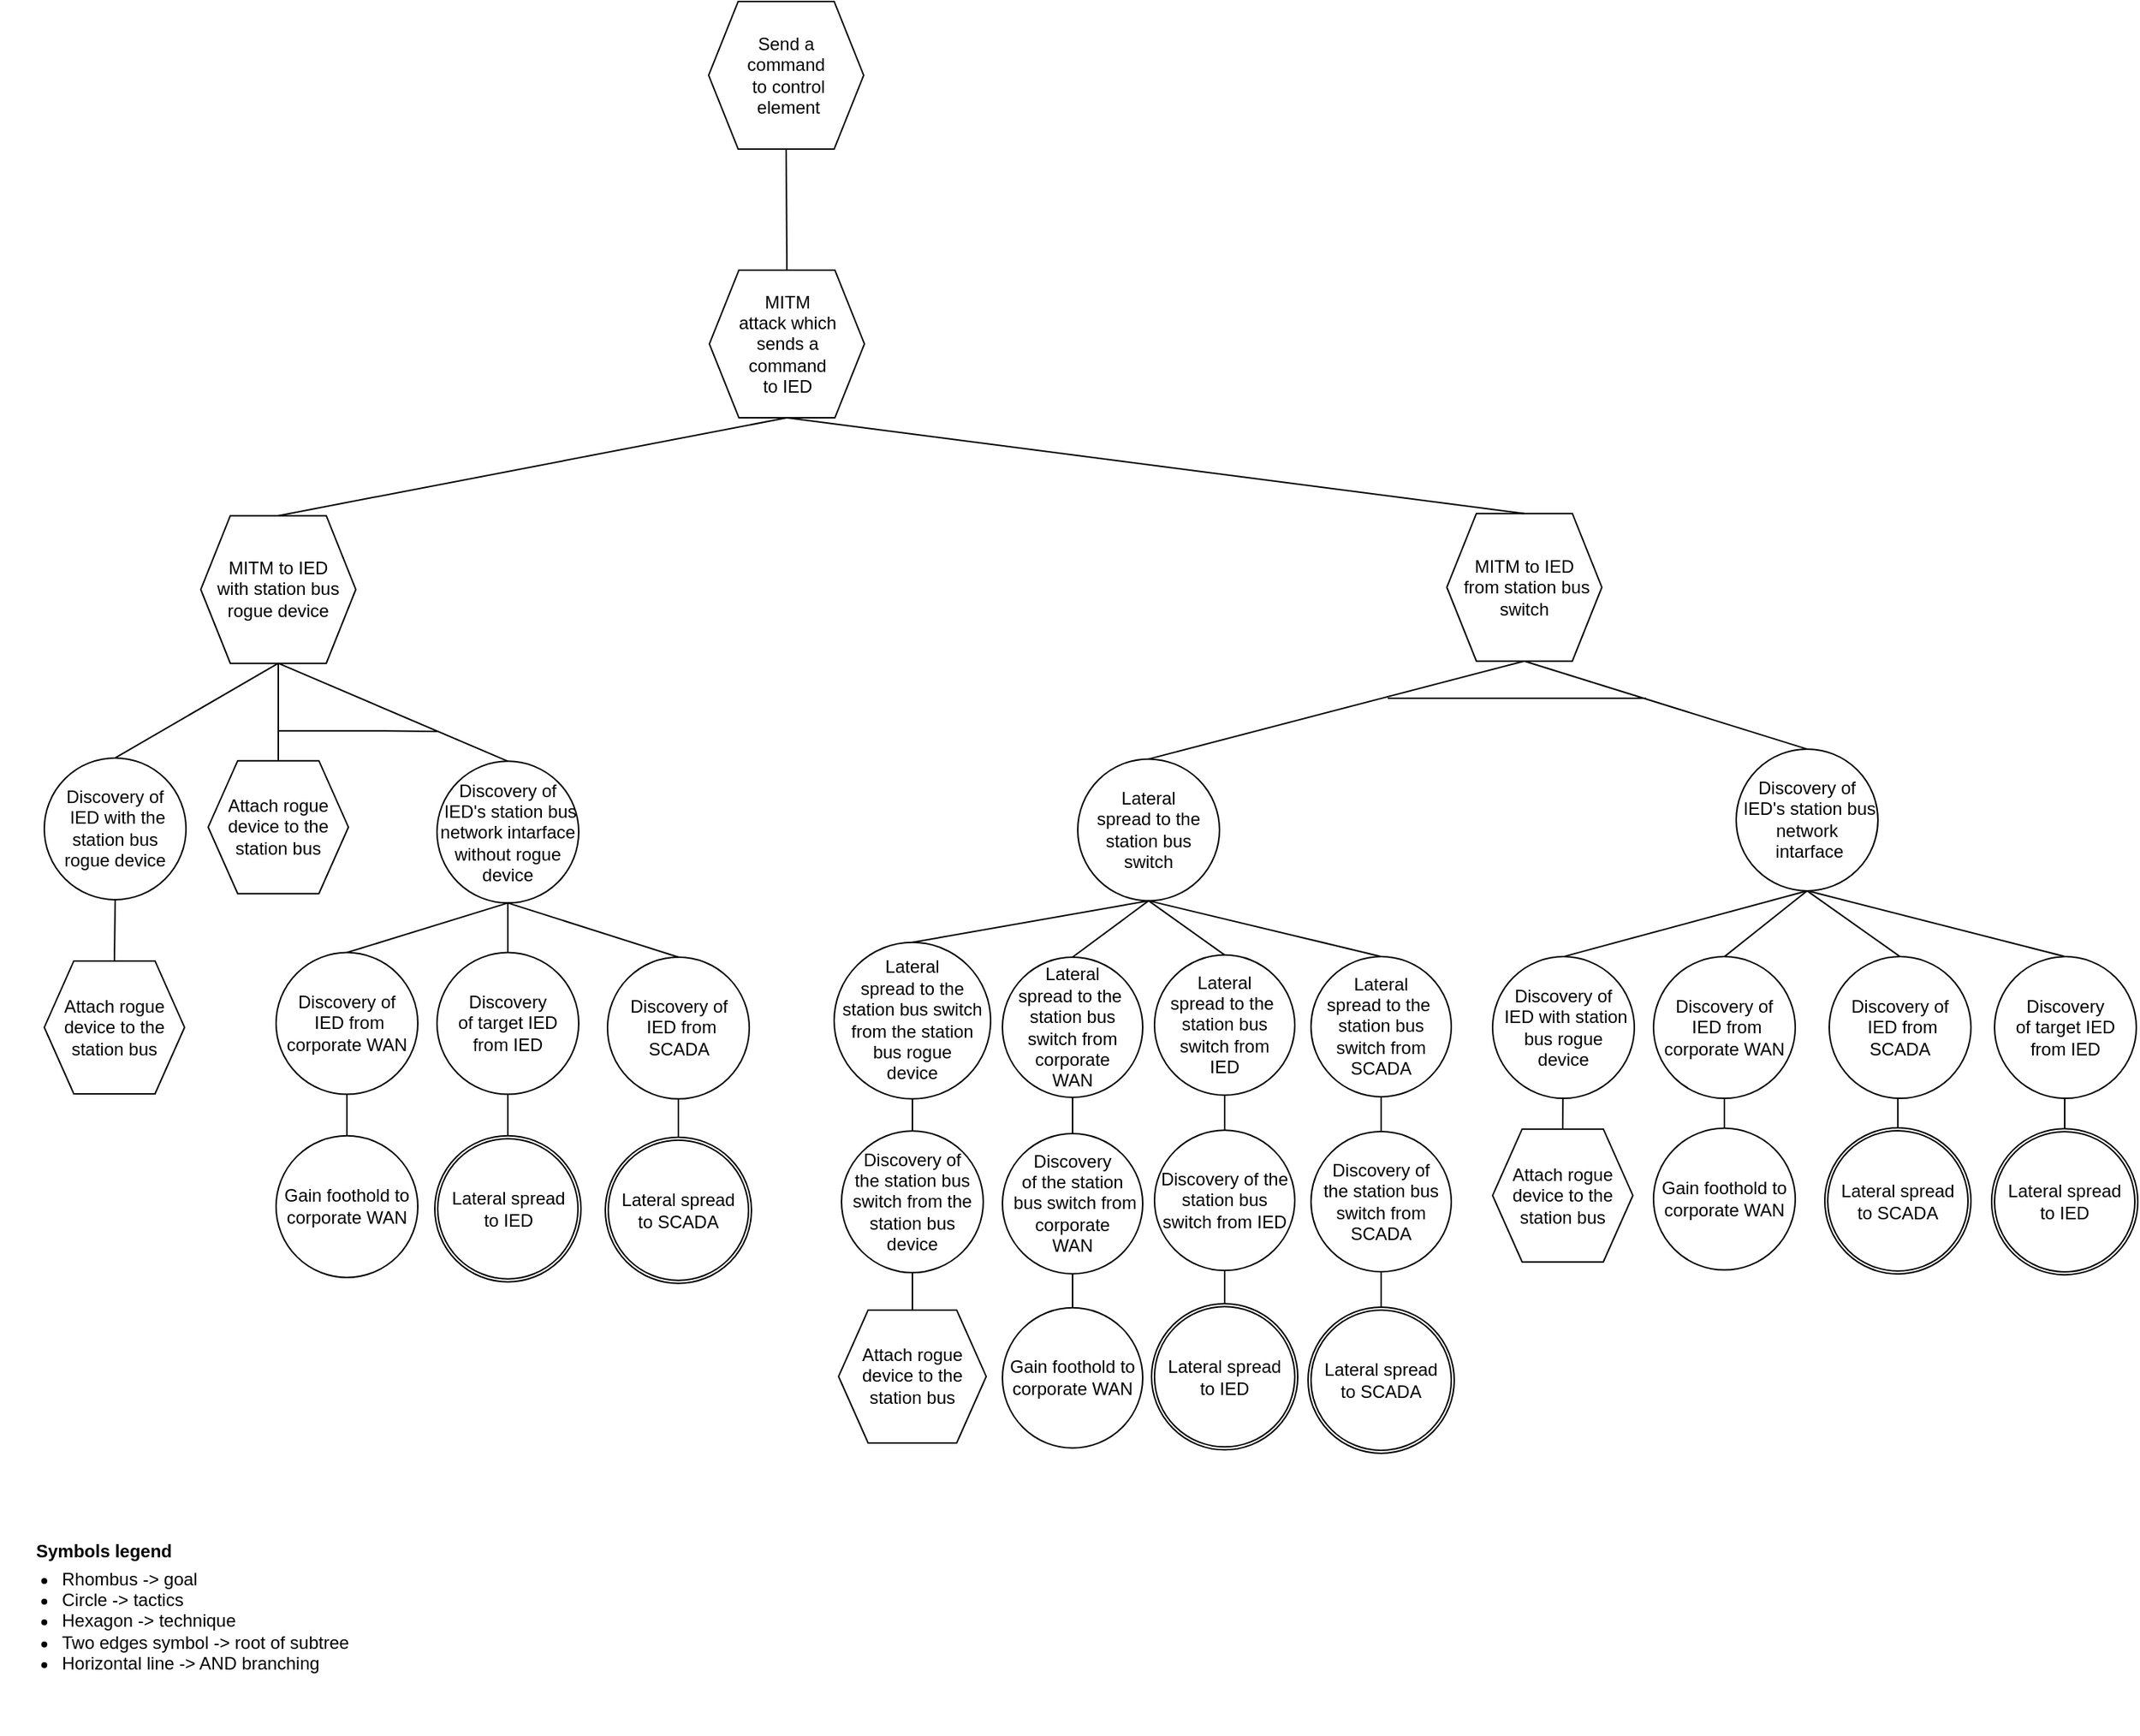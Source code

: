 <mxfile version="16.1.2" type="device"><diagram id="xbHYeiGO_CIbIeRIyyaW" name="Page-1"><mxGraphModel dx="572" dy="2005" grid="1" gridSize="10" guides="1" tooltips="1" connect="1" arrows="1" fold="1" page="1" pageScale="1" pageWidth="850" pageHeight="1100" math="0" shadow="0"><root><mxCell id="0"/><mxCell id="1" parent="0"/><mxCell id="wkG5_CU37ZLFnjXLYzD5-5" value="" style="endArrow=none;html=1;rounded=0;exitX=0.5;exitY=1;exitDx=0;exitDy=0;entryX=0.5;entryY=0;entryDx=0;entryDy=0;" parent="1" source="wkG5_CU37ZLFnjXLYzD5-9" target="KzS9lwkcn9Pzjavmn98X-4" edge="1"><mxGeometry width="50" height="50" relative="1" as="geometry"><mxPoint x="1821.5" y="276.64" as="sourcePoint"/><mxPoint x="1690.5" y="296.64" as="targetPoint"/></mxGeometry></mxCell><mxCell id="wkG5_CU37ZLFnjXLYzD5-7" value="&lt;span style=&quot;font-family: &amp;#34;helvetica&amp;#34;&quot;&gt;Send a&lt;/span&gt;&lt;br style=&quot;font-family: &amp;#34;helvetica&amp;#34;&quot;&gt;&lt;span style=&quot;font-family: &amp;#34;helvetica&amp;#34;&quot;&gt;command&lt;/span&gt;&lt;br style=&quot;font-family: &amp;#34;helvetica&amp;#34;&quot;&gt;&lt;span style=&quot;font-family: &amp;#34;helvetica&amp;#34;&quot;&gt;&amp;nbsp;to control&lt;/span&gt;&lt;br style=&quot;font-family: &amp;#34;helvetica&amp;#34;&quot;&gt;&lt;span style=&quot;font-family: &amp;#34;helvetica&amp;#34;&quot;&gt;&amp;nbsp;element&lt;/span&gt;" style="shape=hexagon;perimeter=hexagonPerimeter2;whiteSpace=wrap;html=1;fixedSize=1;" parent="1" vertex="1"><mxGeometry x="2150" y="-40" width="105" height="100" as="geometry"/></mxCell><mxCell id="wkG5_CU37ZLFnjXLYzD5-9" value="MITM &lt;br&gt;attack which &lt;br&gt;sends a&lt;br&gt;command &lt;br&gt;to&amp;nbsp;IED" style="shape=hexagon;perimeter=hexagonPerimeter2;whiteSpace=wrap;html=1;fixedSize=1;size=20;" parent="1" vertex="1"><mxGeometry x="2150.5" y="142.0" width="105" height="100" as="geometry"/></mxCell><mxCell id="V8C0B5NVFjW5Lf9UkWdh-18" value="Attach rogue device to the station bus" style="shape=hexagon;perimeter=hexagonPerimeter2;whiteSpace=wrap;html=1;fixedSize=1;" parent="1" vertex="1"><mxGeometry x="1700" y="609.97" width="95" height="90" as="geometry"/></mxCell><mxCell id="V8C0B5NVFjW5Lf9UkWdh-22" value="Discovery of&lt;br&gt;&amp;nbsp;IED with the station bus &lt;br&gt;rogue&amp;nbsp;device" style="ellipse;whiteSpace=wrap;html=1;aspect=fixed;" parent="1" vertex="1"><mxGeometry x="1700" y="472.44" width="96" height="96" as="geometry"/></mxCell><mxCell id="V8C0B5NVFjW5Lf9UkWdh-23" value="" style="endArrow=none;html=1;rounded=0;exitX=0.5;exitY=1;exitDx=0;exitDy=0;entryX=0.5;entryY=0;entryDx=0;entryDy=0;" parent="1" source="V8C0B5NVFjW5Lf9UkWdh-22" target="V8C0B5NVFjW5Lf9UkWdh-18" edge="1"><mxGeometry width="50" height="50" relative="1" as="geometry"><mxPoint x="1624.25" y="577.39" as="sourcePoint"/><mxPoint x="1685" y="586.26" as="targetPoint"/></mxGeometry></mxCell><mxCell id="bEJFuDlQNXt1hYEAEaOi-8" value="Lateral&lt;br&gt;&amp;nbsp;spread to the&amp;nbsp;&lt;br&gt;station bus switch" style="ellipse;whiteSpace=wrap;html=1;aspect=fixed;" parent="1" vertex="1"><mxGeometry x="2400" y="473.2" width="96" height="96" as="geometry"/></mxCell><mxCell id="9iFnNI97IlmnQAC0Ux_E-1" value="" style="endArrow=none;html=1;rounded=0;exitX=0.5;exitY=0;exitDx=0;exitDy=0;entryX=0.5;entryY=1;entryDx=0;entryDy=0;" parent="1" source="wkG5_CU37ZLFnjXLYzD5-9" target="wkG5_CU37ZLFnjXLYzD5-7" edge="1"><mxGeometry width="50" height="50" relative="1" as="geometry"><mxPoint x="497" y="170" as="sourcePoint"/><mxPoint x="613.5" y="90" as="targetPoint"/><Array as="points"/></mxGeometry></mxCell><mxCell id="NPNvdxEJwyz0m5mtI8Ka-22" value="Gain foothold to corporate WAN" style="ellipse;whiteSpace=wrap;html=1;aspect=fixed;" parent="1" vertex="1"><mxGeometry x="2790" y="723.31" width="96" height="96" as="geometry"/></mxCell><mxCell id="NPNvdxEJwyz0m5mtI8Ka-26" value="" style="endArrow=none;html=1;rounded=0;exitX=0.5;exitY=0;exitDx=0;exitDy=0;entryX=0.5;entryY=1;entryDx=0;entryDy=0;" parent="1" source="KzS9lwkcn9Pzjavmn98X-10" target="NPNvdxEJwyz0m5mtI8Ka-28" edge="1"><mxGeometry width="50" height="50" relative="1" as="geometry"><mxPoint x="2776.5" y="604.68" as="sourcePoint"/><mxPoint x="2835" y="569.68" as="targetPoint"/><Array as="points"/></mxGeometry></mxCell><mxCell id="NPNvdxEJwyz0m5mtI8Ka-28" value="Discovery of&lt;br&gt;&amp;nbsp;IED's station bus network&lt;br&gt;&amp;nbsp;intarface" style="ellipse;whiteSpace=wrap;html=1;aspect=fixed;" parent="1" vertex="1"><mxGeometry x="2846" y="466.46" width="96" height="96" as="geometry"/></mxCell><mxCell id="NPNvdxEJwyz0m5mtI8Ka-32" value="" style="endArrow=none;html=1;rounded=0;exitX=0.5;exitY=1;exitDx=0;exitDy=0;entryX=0.5;entryY=0;entryDx=0;entryDy=0;" parent="1" source="KzS9lwkcn9Pzjavmn98X-2" target="NPNvdxEJwyz0m5mtI8Ka-28" edge="1"><mxGeometry width="50" height="50" relative="1" as="geometry"><mxPoint x="3094" y="448.52" as="sourcePoint"/><mxPoint x="2893" y="501.52" as="targetPoint"/></mxGeometry></mxCell><mxCell id="KzS9lwkcn9Pzjavmn98X-2" value="MITM to IED&lt;br&gt;&amp;nbsp;from station bus &lt;br&gt;switch" style="shape=hexagon;perimeter=hexagonPerimeter2;whiteSpace=wrap;html=1;fixedSize=1;" parent="1" vertex="1"><mxGeometry x="2650" y="306.86" width="105" height="100" as="geometry"/></mxCell><mxCell id="KzS9lwkcn9Pzjavmn98X-3" value="" style="endArrow=none;html=1;rounded=0;entryX=0.5;entryY=0;entryDx=0;entryDy=0;exitX=0.5;exitY=1;exitDx=0;exitDy=0;" parent="1" source="wkG5_CU37ZLFnjXLYzD5-9" target="KzS9lwkcn9Pzjavmn98X-2" edge="1"><mxGeometry width="50" height="50" relative="1" as="geometry"><mxPoint x="2123" y="285.07" as="sourcePoint"/><mxPoint x="2020.5" y="399.69" as="targetPoint"/></mxGeometry></mxCell><mxCell id="KzS9lwkcn9Pzjavmn98X-4" value="MITM to IED &lt;br&gt;with station bus &lt;br&gt;rogue device" style="shape=hexagon;perimeter=hexagonPerimeter2;whiteSpace=wrap;html=1;fixedSize=1;" parent="1" vertex="1"><mxGeometry x="1806" y="308.33" width="105" height="100" as="geometry"/></mxCell><mxCell id="KzS9lwkcn9Pzjavmn98X-6" value="" style="endArrow=none;html=1;rounded=0;exitX=0.5;exitY=1;exitDx=0;exitDy=0;entryX=0.5;entryY=0;entryDx=0;entryDy=0;" parent="1" source="KzS9lwkcn9Pzjavmn98X-4" target="V8C0B5NVFjW5Lf9UkWdh-22" edge="1"><mxGeometry width="50" height="50" relative="1" as="geometry"><mxPoint x="1564.5" y="471.25" as="sourcePoint"/><mxPoint x="1564.415" y="503.504" as="targetPoint"/></mxGeometry></mxCell><mxCell id="KzS9lwkcn9Pzjavmn98X-7" value="Discovery of&lt;br&gt;&amp;nbsp;IED with station bus rogue &lt;br&gt;device" style="ellipse;whiteSpace=wrap;html=1;aspect=fixed;" parent="1" vertex="1"><mxGeometry x="2681" y="607.06" width="96" height="96" as="geometry"/></mxCell><mxCell id="KzS9lwkcn9Pzjavmn98X-9" value="" style="endArrow=none;html=1;rounded=0;entryX=0.5;entryY=1;entryDx=0;entryDy=0;exitX=0.5;exitY=0;exitDx=0;exitDy=0;" parent="1" source="KzS9lwkcn9Pzjavmn98X-7" target="NPNvdxEJwyz0m5mtI8Ka-28" edge="1"><mxGeometry width="50" height="50" relative="1" as="geometry"><mxPoint x="2776.292" y="621.546" as="sourcePoint"/><mxPoint x="2834.5" y="559.68" as="targetPoint"/><Array as="points"/></mxGeometry></mxCell><mxCell id="KzS9lwkcn9Pzjavmn98X-10" value="Discovery of&lt;br&gt;&amp;nbsp;IED from corporate WAN" style="ellipse;whiteSpace=wrap;html=1;aspect=fixed;" parent="1" vertex="1"><mxGeometry x="2790" y="607.06" width="96" height="96" as="geometry"/></mxCell><mxCell id="KzS9lwkcn9Pzjavmn98X-11" value="" style="endArrow=none;html=1;rounded=0;exitX=0.5;exitY=0;exitDx=0;exitDy=0;" parent="1" source="NPNvdxEJwyz0m5mtI8Ka-22" target="KzS9lwkcn9Pzjavmn98X-10" edge="1"><mxGeometry width="50" height="50" relative="1" as="geometry"><mxPoint x="3130" y="746.31" as="sourcePoint"/><mxPoint x="3130" y="710.56" as="targetPoint"/><Array as="points"/></mxGeometry></mxCell><mxCell id="KzS9lwkcn9Pzjavmn98X-12" value="Attach rogue device to the station bus" style="shape=hexagon;perimeter=hexagonPerimeter2;whiteSpace=wrap;html=1;fixedSize=1;" parent="1" vertex="1"><mxGeometry x="2681" y="723.85" width="95" height="90" as="geometry"/></mxCell><mxCell id="KzS9lwkcn9Pzjavmn98X-13" value="" style="endArrow=none;html=1;rounded=0;entryX=0.5;entryY=0;entryDx=0;entryDy=0;" parent="1" source="KzS9lwkcn9Pzjavmn98X-7" target="KzS9lwkcn9Pzjavmn98X-12" edge="1"><mxGeometry width="50" height="50" relative="1" as="geometry"><mxPoint x="2728" y="699.85" as="sourcePoint"/><mxPoint x="2680" y="721.72" as="targetPoint"/></mxGeometry></mxCell><mxCell id="KzS9lwkcn9Pzjavmn98X-15" value="Discovery of&lt;br&gt;&amp;nbsp;IED from SCADA" style="ellipse;whiteSpace=wrap;html=1;aspect=fixed;" parent="1" vertex="1"><mxGeometry x="2909" y="607.06" width="96" height="96" as="geometry"/></mxCell><mxCell id="KzS9lwkcn9Pzjavmn98X-17" value="" style="endArrow=none;html=1;rounded=0;exitX=0.5;exitY=0;exitDx=0;exitDy=0;entryX=0.5;entryY=1;entryDx=0;entryDy=0;" parent="1" source="KzS9lwkcn9Pzjavmn98X-15" target="NPNvdxEJwyz0m5mtI8Ka-28" edge="1"><mxGeometry width="50" height="50" relative="1" as="geometry"><mxPoint x="2720.5" y="620.81" as="sourcePoint"/><mxPoint x="2776" y="559.68" as="targetPoint"/><Array as="points"/></mxGeometry></mxCell><mxCell id="KzS9lwkcn9Pzjavmn98X-30" value="" style="endArrow=none;html=1;rounded=0;entryX=0.5;entryY=0;entryDx=0;entryDy=0;exitX=0.5;exitY=1;exitDx=0;exitDy=0;" parent="1" source="KzS9lwkcn9Pzjavmn98X-2" target="bEJFuDlQNXt1hYEAEaOi-8" edge="1"><mxGeometry width="50" height="50" relative="1" as="geometry"><mxPoint x="2433.5" y="307.24" as="sourcePoint"/><mxPoint x="2787" y="458.99" as="targetPoint"/></mxGeometry></mxCell><mxCell id="LZbwzX13tQkmF7auQUtu-48" value="Discovery&lt;br&gt;of target IED from IED" style="ellipse;whiteSpace=wrap;html=1;aspect=fixed;" parent="1" vertex="1"><mxGeometry x="3021" y="607.06" width="96" height="96" as="geometry"/></mxCell><mxCell id="LZbwzX13tQkmF7auQUtu-49" value="" style="endArrow=none;html=1;rounded=0;exitX=0.5;exitY=0;exitDx=0;exitDy=0;" parent="1" source="LZbwzX13tQkmF7auQUtu-48" edge="1"><mxGeometry width="50" height="50" relative="1" as="geometry"><mxPoint x="2973" y="617.06" as="sourcePoint"/><mxPoint x="2896" y="562.87" as="targetPoint"/><Array as="points"/></mxGeometry></mxCell><mxCell id="ztV4Gmg8IP8V2Pzz6eEl-93" value="Gain foothold to corporate WAN" style="ellipse;whiteSpace=wrap;html=1;aspect=fixed;" parent="1" vertex="1"><mxGeometry x="2349" y="844.89" width="95" height="95" as="geometry"/></mxCell><mxCell id="ztV4Gmg8IP8V2Pzz6eEl-94" value="" style="endArrow=none;html=1;rounded=0;entryX=0.5;entryY=1;entryDx=0;entryDy=0;" parent="1" source="ztV4Gmg8IP8V2Pzz6eEl-93" target="ztV4Gmg8IP8V2Pzz6eEl-95" edge="1"><mxGeometry width="50" height="50" relative="1" as="geometry"><mxPoint x="2349.25" y="847.52" as="sourcePoint"/><mxPoint x="2369.25" y="827.52" as="targetPoint"/><Array as="points"/></mxGeometry></mxCell><mxCell id="ztV4Gmg8IP8V2Pzz6eEl-95" value="Discovery&lt;br&gt;of the station&lt;br&gt;&amp;nbsp;bus switch from corporate&lt;br&gt;WAN" style="ellipse;whiteSpace=wrap;html=1;aspect=fixed;" parent="1" vertex="1"><mxGeometry x="2349" y="726.89" width="95" height="95" as="geometry"/></mxCell><mxCell id="ztV4Gmg8IP8V2Pzz6eEl-96" value="Lateral &lt;br&gt;spread to the&amp;nbsp;&lt;br&gt;station bus switch from corporate &lt;br&gt;WAN" style="ellipse;whiteSpace=wrap;html=1;aspect=fixed;" parent="1" vertex="1"><mxGeometry x="2349" y="607.39" width="95" height="95" as="geometry"/></mxCell><mxCell id="ztV4Gmg8IP8V2Pzz6eEl-97" value="" style="endArrow=none;html=1;rounded=0;entryX=0.5;entryY=0;entryDx=0;entryDy=0;exitX=0.5;exitY=1;exitDx=0;exitDy=0;" parent="1" source="bEJFuDlQNXt1hYEAEaOi-8" target="ztV4Gmg8IP8V2Pzz6eEl-96" edge="1"><mxGeometry width="50" height="50" relative="1" as="geometry"><mxPoint x="2538.5" y="569.58" as="sourcePoint"/><mxPoint x="2346.62" y="627.65" as="targetPoint"/></mxGeometry></mxCell><mxCell id="ztV4Gmg8IP8V2Pzz6eEl-98" value="" style="endArrow=none;html=1;rounded=0;entryX=0.5;entryY=0;entryDx=0;entryDy=0;exitX=0.5;exitY=1;exitDx=0;exitDy=0;" parent="1" source="ztV4Gmg8IP8V2Pzz6eEl-96" target="ztV4Gmg8IP8V2Pzz6eEl-95" edge="1"><mxGeometry width="50" height="50" relative="1" as="geometry"><mxPoint x="2432.75" y="706.52" as="sourcePoint"/><mxPoint x="2395.75" y="716.52" as="targetPoint"/></mxGeometry></mxCell><mxCell id="ztV4Gmg8IP8V2Pzz6eEl-101" value="Discovery of the station bus switch from IED" style="ellipse;whiteSpace=wrap;html=1;aspect=fixed;" parent="1" vertex="1"><mxGeometry x="2452" y="724.64" width="95" height="95" as="geometry"/></mxCell><mxCell id="ztV4Gmg8IP8V2Pzz6eEl-102" value="Lateral &lt;br&gt;spread to the&amp;nbsp;&lt;br&gt;station bus switch from &lt;br&gt;IED" style="ellipse;whiteSpace=wrap;html=1;aspect=fixed;" parent="1" vertex="1"><mxGeometry x="2452" y="605.93" width="95" height="95" as="geometry"/></mxCell><mxCell id="ztV4Gmg8IP8V2Pzz6eEl-103" value="" style="endArrow=none;html=1;rounded=0;entryX=0.5;entryY=0;entryDx=0;entryDy=0;exitX=0.5;exitY=1;exitDx=0;exitDy=0;" parent="1" source="ztV4Gmg8IP8V2Pzz6eEl-102" target="ztV4Gmg8IP8V2Pzz6eEl-101" edge="1"><mxGeometry width="50" height="50" relative="1" as="geometry"><mxPoint x="2514.75" y="716.03" as="sourcePoint"/><mxPoint x="2477.75" y="726.03" as="targetPoint"/></mxGeometry></mxCell><mxCell id="ztV4Gmg8IP8V2Pzz6eEl-104" value="" style="endArrow=none;html=1;rounded=0;entryX=0.5;entryY=0;entryDx=0;entryDy=0;exitX=0.5;exitY=1;exitDx=0;exitDy=0;" parent="1" source="bEJFuDlQNXt1hYEAEaOi-8" target="ztV4Gmg8IP8V2Pzz6eEl-102" edge="1"><mxGeometry width="50" height="50" relative="1" as="geometry"><mxPoint x="2499.5" y="569.2" as="sourcePoint"/><mxPoint x="2330.75" y="634.74" as="targetPoint"/></mxGeometry></mxCell><mxCell id="ztV4Gmg8IP8V2Pzz6eEl-105" value="" style="endArrow=none;html=1;rounded=0;entryX=0.5;entryY=0;entryDx=0;entryDy=0;exitX=0.5;exitY=1;exitDx=0;exitDy=0;" parent="1" source="bEJFuDlQNXt1hYEAEaOi-8" target="ztV4Gmg8IP8V2Pzz6eEl-106" edge="1"><mxGeometry width="50" height="50" relative="1" as="geometry"><mxPoint x="2501" y="569.1" as="sourcePoint"/><mxPoint x="2705.37" y="633.19" as="targetPoint"/></mxGeometry></mxCell><mxCell id="ztV4Gmg8IP8V2Pzz6eEl-106" value="Lateral &lt;br&gt;spread to the&amp;nbsp;&lt;br&gt;station bus switch from &lt;br&gt;SCADA" style="ellipse;whiteSpace=wrap;html=1;aspect=fixed;" parent="1" vertex="1"><mxGeometry x="2558" y="606.98" width="95" height="95" as="geometry"/></mxCell><mxCell id="ztV4Gmg8IP8V2Pzz6eEl-109" value="" style="endArrow=none;html=1;rounded=0;exitX=0.5;exitY=1;exitDx=0;exitDy=0;entryX=0.5;entryY=0;entryDx=0;entryDy=0;" parent="1" source="ztV4Gmg8IP8V2Pzz6eEl-101" target="FgqPKY3t9ZENN2GZptcD-8" edge="1"><mxGeometry width="50" height="50" relative="1" as="geometry"><mxPoint x="2528.5" y="826.55" as="sourcePoint"/><mxPoint x="2455" y="840" as="targetPoint"/></mxGeometry></mxCell><mxCell id="ztV4Gmg8IP8V2Pzz6eEl-113" value="Discovery of &lt;br&gt;the station bus switch from SCADA" style="ellipse;whiteSpace=wrap;html=1;aspect=fixed;" parent="1" vertex="1"><mxGeometry x="2558" y="725.54" width="95" height="95" as="geometry"/></mxCell><mxCell id="ztV4Gmg8IP8V2Pzz6eEl-114" value="" style="endArrow=none;html=1;rounded=0;entryX=0.5;entryY=0;entryDx=0;entryDy=0;exitX=0.5;exitY=1;exitDx=0;exitDy=0;" parent="1" source="ztV4Gmg8IP8V2Pzz6eEl-106" target="ztV4Gmg8IP8V2Pzz6eEl-113" edge="1"><mxGeometry width="50" height="50" relative="1" as="geometry"><mxPoint x="2559.87" y="712.39" as="sourcePoint"/><mxPoint x="2559.12" y="729.52" as="targetPoint"/></mxGeometry></mxCell><mxCell id="ztV4Gmg8IP8V2Pzz6eEl-117" value="" style="endArrow=none;html=1;rounded=0;exitX=0.5;exitY=1;exitDx=0;exitDy=0;entryX=0.5;entryY=0;entryDx=0;entryDy=0;" parent="1" source="ztV4Gmg8IP8V2Pzz6eEl-113" edge="1"><mxGeometry width="50" height="50" relative="1" as="geometry"><mxPoint x="2569.87" y="722.39" as="sourcePoint"/><mxPoint x="2605.5" y="851.2" as="targetPoint"/></mxGeometry></mxCell><mxCell id="00nfRY8DxhJ256CuTIh4-1" value="" style="endArrow=none;html=1;rounded=0;" parent="1" edge="1"><mxGeometry width="50" height="50" relative="1" as="geometry"><mxPoint x="2610" y="432" as="sourcePoint"/><mxPoint x="2785" y="432" as="targetPoint"/><Array as="points"/></mxGeometry></mxCell><mxCell id="izgNTKxNklORaDZDVBT7-1" value="Gain foothold to corporate WAN" style="ellipse;whiteSpace=wrap;html=1;aspect=fixed;" parent="1" vertex="1"><mxGeometry x="1857" y="728.36" width="96" height="96" as="geometry"/></mxCell><mxCell id="izgNTKxNklORaDZDVBT7-2" value="" style="endArrow=none;html=1;rounded=0;exitX=0.5;exitY=0;exitDx=0;exitDy=0;entryX=0.5;entryY=1;entryDx=0;entryDy=0;" parent="1" source="izgNTKxNklORaDZDVBT7-5" target="izgNTKxNklORaDZDVBT7-3" edge="1"><mxGeometry width="50" height="50" relative="1" as="geometry"><mxPoint x="1896" y="661.08" as="sourcePoint"/><mxPoint x="1954.5" y="626.08" as="targetPoint"/><Array as="points"/></mxGeometry></mxCell><mxCell id="izgNTKxNklORaDZDVBT7-3" value="Discovery of&lt;br&gt;&amp;nbsp;IED's station bus network intarface without rogue device" style="ellipse;whiteSpace=wrap;html=1;aspect=fixed;" parent="1" vertex="1"><mxGeometry x="1966" y="474.67" width="96" height="96" as="geometry"/></mxCell><mxCell id="izgNTKxNklORaDZDVBT7-4" value="" style="endArrow=none;html=1;rounded=0;exitX=0.5;exitY=1;exitDx=0;exitDy=0;entryX=0.5;entryY=0;entryDx=0;entryDy=0;" parent="1" source="KzS9lwkcn9Pzjavmn98X-4" target="izgNTKxNklORaDZDVBT7-3" edge="1"><mxGeometry width="50" height="50" relative="1" as="geometry"><mxPoint x="1823.5" y="505.09" as="sourcePoint"/><mxPoint x="2008" y="561.09" as="targetPoint"/></mxGeometry></mxCell><mxCell id="izgNTKxNklORaDZDVBT7-5" value="Discovery of&lt;br&gt;&amp;nbsp;IED from corporate WAN" style="ellipse;whiteSpace=wrap;html=1;aspect=fixed;" parent="1" vertex="1"><mxGeometry x="1857" y="604.29" width="96" height="96" as="geometry"/></mxCell><mxCell id="izgNTKxNklORaDZDVBT7-6" value="" style="endArrow=none;html=1;rounded=0;exitX=0.5;exitY=0;exitDx=0;exitDy=0;entryX=0.5;entryY=1;entryDx=0;entryDy=0;" parent="1" source="izgNTKxNklORaDZDVBT7-16" target="izgNTKxNklORaDZDVBT7-3" edge="1"><mxGeometry width="50" height="50" relative="1" as="geometry"><mxPoint x="2005.5" y="734.37" as="sourcePoint"/><mxPoint x="2005.5" y="714.12" as="targetPoint"/><Array as="points"/></mxGeometry></mxCell><mxCell id="izgNTKxNklORaDZDVBT7-8" value="Discovery of&lt;br&gt;&amp;nbsp;IED from SCADA" style="ellipse;whiteSpace=wrap;html=1;aspect=fixed;" parent="1" vertex="1"><mxGeometry x="2081.5" y="607.4" width="96" height="96" as="geometry"/></mxCell><mxCell id="izgNTKxNklORaDZDVBT7-9" value="" style="endArrow=none;html=1;rounded=0;exitX=0.5;exitY=0;exitDx=0;exitDy=0;entryX=0.5;entryY=1;entryDx=0;entryDy=0;" parent="1" source="izgNTKxNklORaDZDVBT7-8" target="izgNTKxNklORaDZDVBT7-3" edge="1"><mxGeometry width="50" height="50" relative="1" as="geometry"><mxPoint x="1808" y="670.96" as="sourcePoint"/><mxPoint x="1925.5" y="685.21" as="targetPoint"/><Array as="points"/></mxGeometry></mxCell><mxCell id="izgNTKxNklORaDZDVBT7-10" value="Attach rogue device to the station bus" style="shape=hexagon;perimeter=hexagonPerimeter2;whiteSpace=wrap;html=1;fixedSize=1;" parent="1" vertex="1"><mxGeometry x="1811" y="474.35" width="95" height="90" as="geometry"/></mxCell><mxCell id="izgNTKxNklORaDZDVBT7-11" value="" style="endArrow=none;html=1;rounded=0;entryX=0.5;entryY=0;entryDx=0;entryDy=0;exitX=0.5;exitY=1;exitDx=0;exitDy=0;" parent="1" source="KzS9lwkcn9Pzjavmn98X-4" target="izgNTKxNklORaDZDVBT7-10" edge="1"><mxGeometry width="50" height="50" relative="1" as="geometry"><mxPoint x="1823.5" y="505.09" as="sourcePoint"/><mxPoint x="1844" y="606.08" as="targetPoint"/></mxGeometry></mxCell><mxCell id="izgNTKxNklORaDZDVBT7-12" value="" style="endArrow=none;html=1;rounded=0;" parent="1" edge="1"><mxGeometry width="50" height="50" relative="1" as="geometry"><mxPoint x="1858" y="454.15" as="sourcePoint"/><mxPoint x="1967" y="454.47" as="targetPoint"/><Array as="points"><mxPoint x="1931" y="454.15"/></Array></mxGeometry></mxCell><mxCell id="izgNTKxNklORaDZDVBT7-13" value="" style="endArrow=none;html=1;rounded=0;" parent="1" source="FgqPKY3t9ZENN2GZptcD-5" target="izgNTKxNklORaDZDVBT7-8" edge="1"><mxGeometry width="50" height="50" relative="1" as="geometry"><mxPoint x="2090" y="735.88" as="sourcePoint"/><mxPoint x="2139.5" y="833.65" as="targetPoint"/><Array as="points"/></mxGeometry></mxCell><mxCell id="izgNTKxNklORaDZDVBT7-16" value="Discovery&lt;br&gt;of target IED from IED" style="ellipse;whiteSpace=wrap;html=1;aspect=fixed;" parent="1" vertex="1"><mxGeometry x="1966" y="604.29" width="96" height="96" as="geometry"/></mxCell><mxCell id="izgNTKxNklORaDZDVBT7-17" value="" style="endArrow=none;html=1;rounded=0;exitX=0.5;exitY=1;exitDx=0;exitDy=0;entryX=0.5;entryY=0;entryDx=0;entryDy=0;" parent="1" source="izgNTKxNklORaDZDVBT7-5" target="izgNTKxNklORaDZDVBT7-1" edge="1"><mxGeometry width="50" height="50" relative="1" as="geometry"><mxPoint x="2065" y="712.13" as="sourcePoint"/><mxPoint x="2065" y="753.5" as="targetPoint"/></mxGeometry></mxCell><mxCell id="v7n588W779BbQ724P9YE-1" value="&lt;font style=&quot;font-size: 12px&quot;&gt;Symbols legend&lt;/font&gt;" style="text;strokeColor=none;fillColor=none;html=1;fontSize=24;fontStyle=1;verticalAlign=middle;align=center;" parent="1" vertex="1"><mxGeometry x="1690" y="986.0" width="100" height="40" as="geometry"/></mxCell><mxCell id="v7n588W779BbQ724P9YE-2" value="&lt;ul&gt;&lt;li&gt;&lt;span&gt;Rhombus -&amp;gt; goal&lt;/span&gt;&lt;/li&gt;&lt;li&gt;&lt;span&gt;Circle -&amp;gt; tactics&lt;/span&gt;&lt;br&gt;&lt;/li&gt;&lt;li&gt;Hexagon -&amp;gt; technique&lt;/li&gt;&lt;li&gt;Two edges symbol -&amp;gt; root of subtree&lt;/li&gt;&lt;li&gt;Horizontal line -&amp;gt; AND branching&lt;/li&gt;&lt;/ul&gt;" style="text;strokeColor=none;fillColor=none;html=1;whiteSpace=wrap;verticalAlign=middle;overflow=hidden;fontSize=12;" parent="1" vertex="1"><mxGeometry x="1670" y="980" width="256" height="154" as="geometry"/></mxCell><mxCell id="FgqPKY3t9ZENN2GZptcD-1" value="" style="endArrow=none;html=1;rounded=0;startArrow=none;" parent="1" target="FgqPKY3t9ZENN2GZptcD-3" edge="1"><mxGeometry width="50" height="50" relative="1" as="geometry"><mxPoint x="2014" y="700.29" as="sourcePoint"/><mxPoint x="2014" y="727.79" as="targetPoint"/><Array as="points"/></mxGeometry></mxCell><mxCell id="FgqPKY3t9ZENN2GZptcD-2" value="" style="ellipse;whiteSpace=wrap;html=1;aspect=fixed;" parent="1" vertex="1"><mxGeometry x="1964.5" y="728.36" width="99" height="99" as="geometry"/></mxCell><mxCell id="FgqPKY3t9ZENN2GZptcD-3" value="Lateral spread&lt;br&gt;to IED" style="ellipse;whiteSpace=wrap;html=1;aspect=fixed;" parent="1" vertex="1"><mxGeometry x="1966.5" y="730.36" width="95" height="95" as="geometry"/></mxCell><mxCell id="FgqPKY3t9ZENN2GZptcD-4" value="" style="ellipse;whiteSpace=wrap;html=1;aspect=fixed;" parent="1" vertex="1"><mxGeometry x="2080" y="729.36" width="99" height="99" as="geometry"/></mxCell><mxCell id="FgqPKY3t9ZENN2GZptcD-5" value="Lateral spread&lt;br&gt;to SCADA" style="ellipse;whiteSpace=wrap;html=1;aspect=fixed;" parent="1" vertex="1"><mxGeometry x="2082" y="731.36" width="95" height="95" as="geometry"/></mxCell><mxCell id="FgqPKY3t9ZENN2GZptcD-7" value="" style="ellipse;whiteSpace=wrap;html=1;aspect=fixed;" parent="1" vertex="1"><mxGeometry x="2450" y="842.15" width="99" height="99" as="geometry"/></mxCell><mxCell id="FgqPKY3t9ZENN2GZptcD-8" value="Lateral spread&lt;br&gt;to IED" style="ellipse;whiteSpace=wrap;html=1;aspect=fixed;" parent="1" vertex="1"><mxGeometry x="2452" y="844.15" width="95" height="95" as="geometry"/></mxCell><mxCell id="FgqPKY3t9ZENN2GZptcD-9" value="" style="ellipse;whiteSpace=wrap;html=1;aspect=fixed;" parent="1" vertex="1"><mxGeometry x="2556" y="844.48" width="99" height="99" as="geometry"/></mxCell><mxCell id="FgqPKY3t9ZENN2GZptcD-10" value="Lateral spread&lt;br&gt;to SCADA" style="ellipse;whiteSpace=wrap;html=1;aspect=fixed;" parent="1" vertex="1"><mxGeometry x="2558" y="846.48" width="95" height="95" as="geometry"/></mxCell><mxCell id="FgqPKY3t9ZENN2GZptcD-11" value="" style="endArrow=none;html=1;rounded=0;exitX=0.5;exitY=1;exitDx=0;exitDy=0;" parent="1" edge="1"><mxGeometry width="50" height="50" relative="1" as="geometry"><mxPoint x="3068.5" y="703.06" as="sourcePoint"/><mxPoint x="3068.5" y="727.82" as="targetPoint"/></mxGeometry></mxCell><mxCell id="FgqPKY3t9ZENN2GZptcD-12" value="" style="ellipse;whiteSpace=wrap;html=1;aspect=fixed;" parent="1" vertex="1"><mxGeometry x="3019" y="723.57" width="99" height="99" as="geometry"/></mxCell><mxCell id="FgqPKY3t9ZENN2GZptcD-13" value="Lateral spread&lt;br&gt;to IED" style="ellipse;whiteSpace=wrap;html=1;aspect=fixed;" parent="1" vertex="1"><mxGeometry x="3021" y="725.57" width="95" height="95" as="geometry"/></mxCell><mxCell id="FgqPKY3t9ZENN2GZptcD-14" value="" style="endArrow=none;html=1;rounded=0;exitX=0.5;exitY=1;exitDx=0;exitDy=0;entryX=0.5;entryY=0;entryDx=0;entryDy=0;" parent="1" edge="1"><mxGeometry width="50" height="50" relative="1" as="geometry"><mxPoint x="2955.5" y="703.06" as="sourcePoint"/><mxPoint x="2955.5" y="733.72" as="targetPoint"/></mxGeometry></mxCell><mxCell id="FgqPKY3t9ZENN2GZptcD-15" value="" style="ellipse;whiteSpace=wrap;html=1;aspect=fixed;" parent="1" vertex="1"><mxGeometry x="2906" y="723" width="99" height="99" as="geometry"/></mxCell><mxCell id="FgqPKY3t9ZENN2GZptcD-16" value="Lateral spread&lt;br&gt;to SCADA" style="ellipse;whiteSpace=wrap;html=1;aspect=fixed;" parent="1" vertex="1"><mxGeometry x="2908" y="725" width="95" height="95" as="geometry"/></mxCell><mxCell id="Za-KDYu5lgEZdQo7V5Vv-5" value="" style="endArrow=none;html=1;rounded=0;entryX=0.5;entryY=0;entryDx=0;entryDy=0;exitX=0.5;exitY=1;exitDx=0;exitDy=0;" parent="1" source="bEJFuDlQNXt1hYEAEaOi-8" target="Za-KDYu5lgEZdQo7V5Vv-6" edge="1"><mxGeometry width="50" height="50" relative="1" as="geometry"><mxPoint x="2467.5" y="546.62" as="sourcePoint"/><mxPoint x="2283" y="772.98" as="targetPoint"/></mxGeometry></mxCell><mxCell id="Za-KDYu5lgEZdQo7V5Vv-6" value="Lateral &lt;br&gt;spread to the station bus switch from the station bus rogue &lt;br&gt;device" style="ellipse;whiteSpace=wrap;html=1;aspect=fixed;" parent="1" vertex="1"><mxGeometry x="2235" y="597.4" width="106" height="106" as="geometry"/></mxCell><mxCell id="Za-KDYu5lgEZdQo7V5Vv-7" value="Discovery of &lt;br&gt;the station bus switch from the station bus device" style="ellipse;whiteSpace=wrap;html=1;aspect=fixed;" parent="1" vertex="1"><mxGeometry x="2240" y="725.14" width="96" height="96" as="geometry"/></mxCell><mxCell id="Za-KDYu5lgEZdQo7V5Vv-8" value="Attach rogue device to the station bus" style="shape=hexagon;perimeter=hexagonPerimeter2;whiteSpace=wrap;html=1;fixedSize=1;" parent="1" vertex="1"><mxGeometry x="2238" y="846.48" width="100" height="90" as="geometry"/></mxCell><mxCell id="Za-KDYu5lgEZdQo7V5Vv-9" value="" style="endArrow=none;html=1;rounded=0;entryX=0.5;entryY=1;entryDx=0;entryDy=0;" parent="1" source="Za-KDYu5lgEZdQo7V5Vv-8" target="Za-KDYu5lgEZdQo7V5Vv-7" edge="1"><mxGeometry width="50" height="50" relative="1" as="geometry"><mxPoint x="2294" y="605.73" as="sourcePoint"/><mxPoint x="2260" y="834.29" as="targetPoint"/><Array as="points"/></mxGeometry></mxCell><mxCell id="Za-KDYu5lgEZdQo7V5Vv-10" value="" style="endArrow=none;html=1;rounded=0;exitX=0.5;exitY=0;exitDx=0;exitDy=0;entryX=0.5;entryY=1;entryDx=0;entryDy=0;" parent="1" source="Za-KDYu5lgEZdQo7V5Vv-7" target="Za-KDYu5lgEZdQo7V5Vv-6" edge="1"><mxGeometry width="50" height="50" relative="1" as="geometry"><mxPoint x="2288" y="718.23" as="sourcePoint"/><mxPoint x="2250" y="704.29" as="targetPoint"/><Array as="points"/></mxGeometry></mxCell></root></mxGraphModel></diagram></mxfile>
